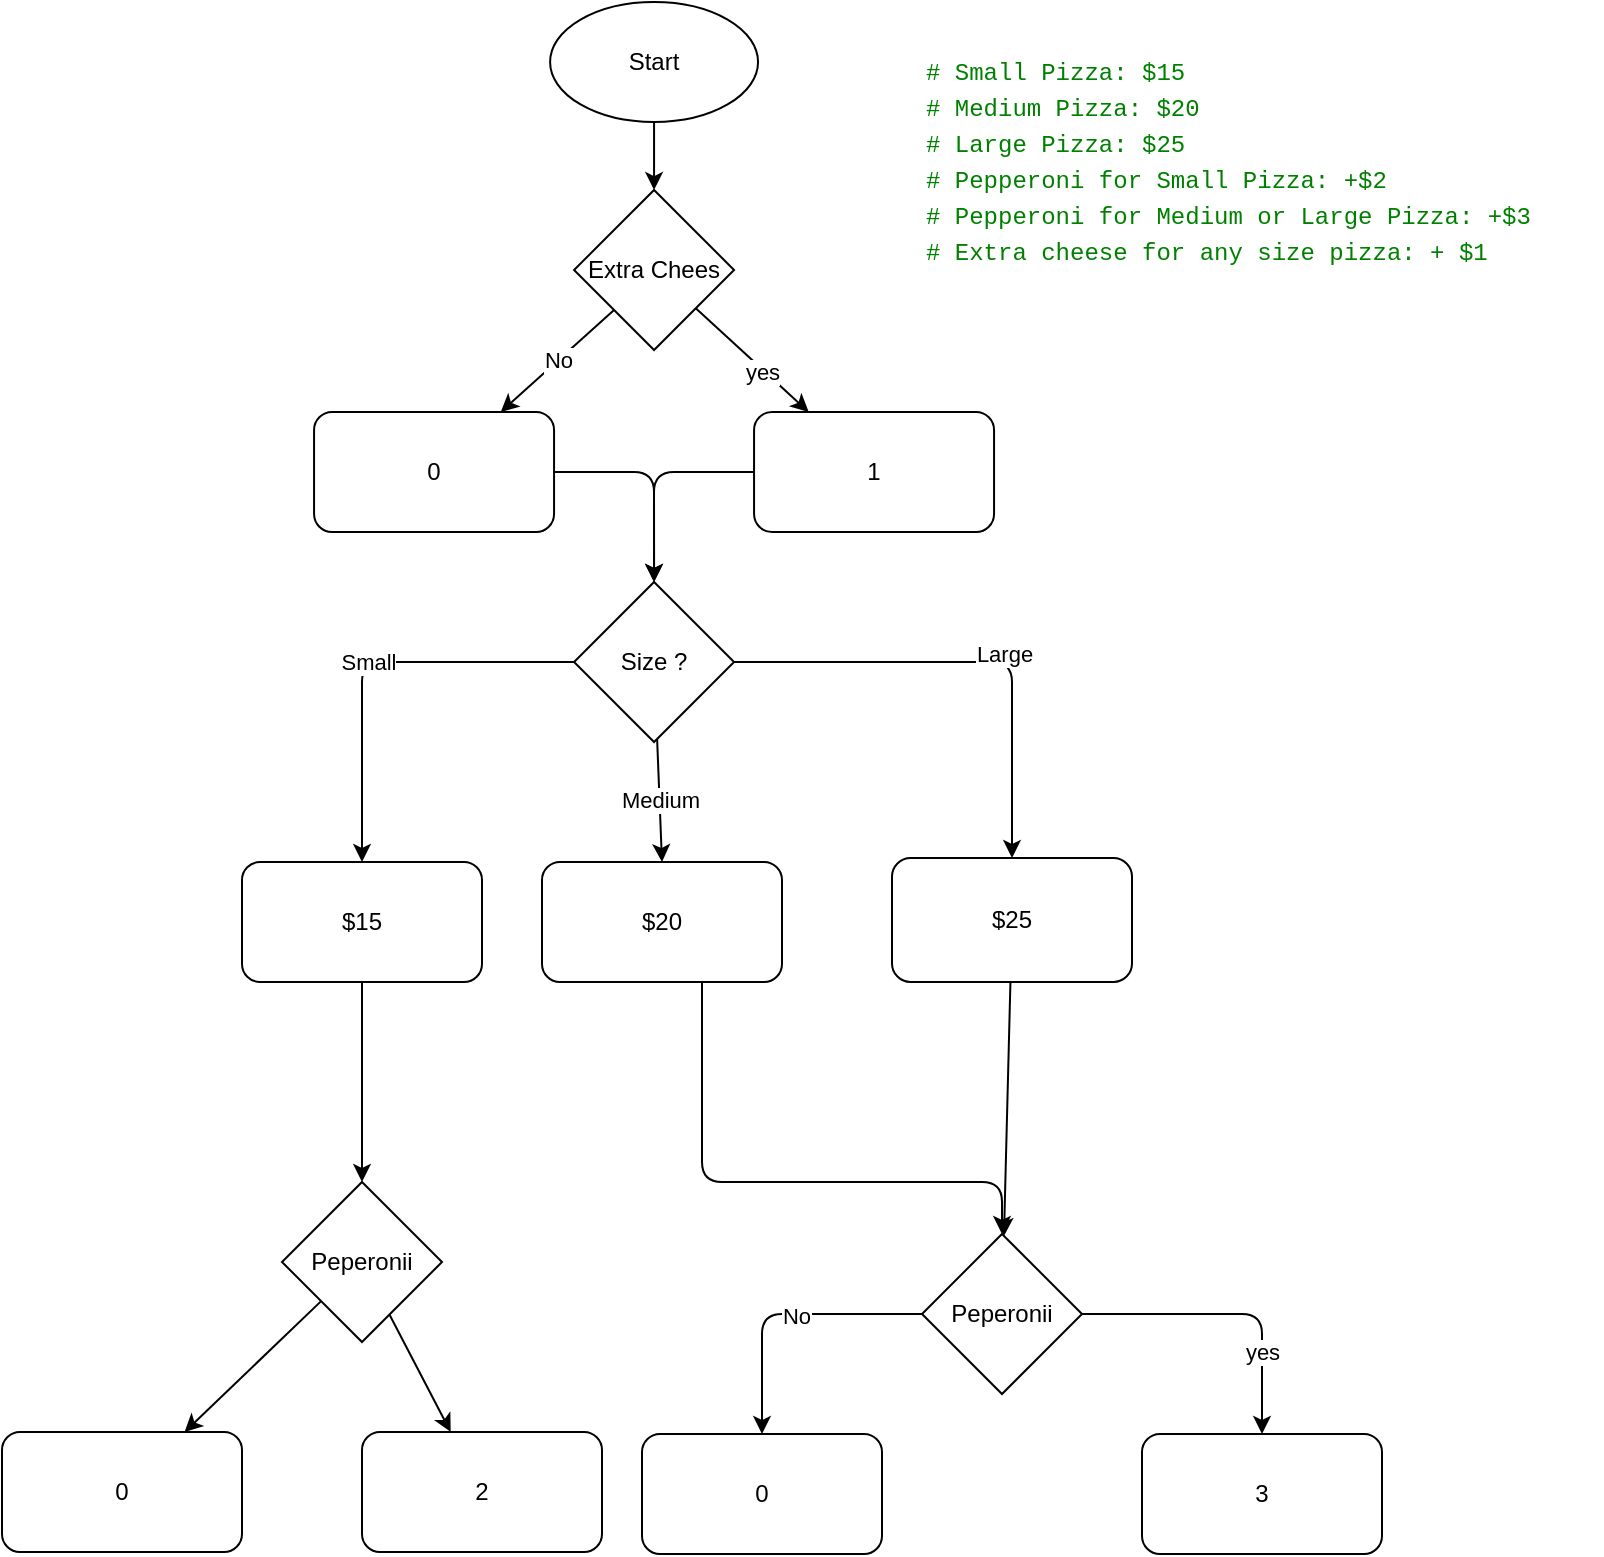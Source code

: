 <mxfile>
    <diagram id="WjnX0OBg6H-U3TOIR2DL" name="Strona-1">
        <mxGraphModel dx="2333" dy="2002" grid="1" gridSize="10" guides="1" tooltips="1" connect="1" arrows="1" fold="1" page="1" pageScale="1" pageWidth="827" pageHeight="1169" math="0" shadow="0">
            <root>
                <mxCell id="0"/>
                <mxCell id="1" parent="0"/>
                <mxCell id="28" style="edgeStyle=none;html=1;entryX=0.5;entryY=0;entryDx=0;entryDy=0;" edge="1" parent="1" source="3" target="16">
                    <mxGeometry relative="1" as="geometry">
                        <mxPoint x="525" y="560" as="targetPoint"/>
                        <Array as="points">
                            <mxPoint x="370" y="430"/>
                            <mxPoint x="370" y="560"/>
                            <mxPoint x="520" y="560"/>
                        </Array>
                    </mxGeometry>
                </mxCell>
                <mxCell id="3" value="$20" style="rounded=1;whiteSpace=wrap;html=1;" vertex="1" parent="1">
                    <mxGeometry x="290" y="400" width="120" height="60" as="geometry"/>
                </mxCell>
                <mxCell id="4" value="Size ?" style="rhombus;whiteSpace=wrap;html=1;" vertex="1" parent="1">
                    <mxGeometry x="306.03" y="260" width="80" height="80" as="geometry"/>
                </mxCell>
                <mxCell id="34" style="edgeStyle=none;html=1;" edge="1" parent="1" source="5" target="29">
                    <mxGeometry relative="1" as="geometry"/>
                </mxCell>
                <mxCell id="5" value="$15" style="rounded=1;whiteSpace=wrap;html=1;" vertex="1" parent="1">
                    <mxGeometry x="140" y="400" width="120" height="60" as="geometry"/>
                </mxCell>
                <mxCell id="22" style="edgeStyle=none;html=1;" edge="1" parent="1" source="6" target="16">
                    <mxGeometry relative="1" as="geometry"/>
                </mxCell>
                <mxCell id="6" value="$25" style="rounded=1;whiteSpace=wrap;html=1;" vertex="1" parent="1">
                    <mxGeometry x="465" y="398" width="120" height="62" as="geometry"/>
                </mxCell>
                <mxCell id="7" value="&lt;meta charset=&quot;utf-8&quot;&gt;&lt;div style=&quot;color: rgb(0, 0, 0); background-color: rgb(255, 255, 255); font-family: Menlo, Monaco, &amp;quot;Courier New&amp;quot;, monospace; font-weight: normal; font-size: 12px; line-height: 18px;&quot;&gt;&lt;div&gt;&lt;span style=&quot;color: #008000;&quot;&gt;# Small Pizza: $15&lt;/span&gt;&lt;/div&gt;&lt;div&gt;&lt;span style=&quot;color: #008000;&quot;&gt;# Medium Pizza: $20&lt;/span&gt;&lt;/div&gt;&lt;div&gt;&lt;span style=&quot;color: #008000;&quot;&gt;# Large Pizza: $25&lt;/span&gt;&lt;/div&gt;&lt;div&gt;&lt;span style=&quot;color: #008000;&quot;&gt;# Pepperoni for Small Pizza: +$2&lt;/span&gt;&lt;/div&gt;&lt;div&gt;&lt;span style=&quot;color: #008000;&quot;&gt;# Pepperoni for Medium or Large Pizza: +$3&lt;/span&gt;&lt;/div&gt;&lt;div&gt;&lt;span style=&quot;color: #008000;&quot;&gt;# Extra cheese for any size pizza: + $1&lt;/span&gt;&lt;/div&gt;&lt;/div&gt;" style="text;whiteSpace=wrap;html=1;" vertex="1" parent="1">
                    <mxGeometry x="480" y="-10" width="340" height="130" as="geometry"/>
                </mxCell>
                <mxCell id="8" value="Small" style="endArrow=classic;html=1;exitX=0;exitY=0.5;exitDx=0;exitDy=0;entryX=0.5;entryY=0;entryDx=0;entryDy=0;" edge="1" parent="1" source="4" target="5">
                    <mxGeometry width="50" height="50" relative="1" as="geometry">
                        <mxPoint x="220" y="200" as="sourcePoint"/>
                        <mxPoint x="270" y="150" as="targetPoint"/>
                        <Array as="points">
                            <mxPoint x="200" y="300"/>
                        </Array>
                    </mxGeometry>
                </mxCell>
                <mxCell id="9" value="Medium" style="endArrow=classic;html=1;entryX=0.5;entryY=0;entryDx=0;entryDy=0;" edge="1" parent="1" source="4" target="3">
                    <mxGeometry width="50" height="50" relative="1" as="geometry">
                        <mxPoint x="320" y="440" as="sourcePoint"/>
                        <mxPoint x="370" y="390" as="targetPoint"/>
                    </mxGeometry>
                </mxCell>
                <mxCell id="10" value="" style="endArrow=classic;html=1;exitX=1;exitY=0.5;exitDx=0;exitDy=0;" edge="1" parent="1" source="4" target="6">
                    <mxGeometry width="50" height="50" relative="1" as="geometry">
                        <mxPoint x="410" y="440" as="sourcePoint"/>
                        <mxPoint x="460" y="390" as="targetPoint"/>
                        <Array as="points">
                            <mxPoint x="525" y="300"/>
                        </Array>
                    </mxGeometry>
                </mxCell>
                <mxCell id="11" value="Large" style="edgeLabel;html=1;align=center;verticalAlign=middle;resizable=0;points=[];" vertex="1" connectable="0" parent="10">
                    <mxGeometry x="0.136" y="4" relative="1" as="geometry">
                        <mxPoint as="offset"/>
                    </mxGeometry>
                </mxCell>
                <mxCell id="24" style="edgeStyle=none;html=1;" edge="1" parent="1" source="16" target="19">
                    <mxGeometry relative="1" as="geometry">
                        <Array as="points">
                            <mxPoint x="650" y="626"/>
                        </Array>
                    </mxGeometry>
                </mxCell>
                <mxCell id="25" value="yes" style="edgeLabel;html=1;align=center;verticalAlign=middle;resizable=0;points=[];" vertex="1" connectable="0" parent="24">
                    <mxGeometry x="0.453" relative="1" as="geometry">
                        <mxPoint as="offset"/>
                    </mxGeometry>
                </mxCell>
                <mxCell id="26" style="edgeStyle=none;html=1;" edge="1" parent="1" source="16" target="23">
                    <mxGeometry relative="1" as="geometry">
                        <Array as="points">
                            <mxPoint x="400" y="626"/>
                        </Array>
                    </mxGeometry>
                </mxCell>
                <mxCell id="27" value="No" style="edgeLabel;html=1;align=center;verticalAlign=middle;resizable=0;points=[];" vertex="1" connectable="0" parent="26">
                    <mxGeometry x="-0.1" y="1" relative="1" as="geometry">
                        <mxPoint as="offset"/>
                    </mxGeometry>
                </mxCell>
                <mxCell id="16" value="Peperonii" style="rhombus;whiteSpace=wrap;html=1;" vertex="1" parent="1">
                    <mxGeometry x="480" y="586" width="80" height="80" as="geometry"/>
                </mxCell>
                <mxCell id="19" value="3" style="rounded=1;whiteSpace=wrap;html=1;" vertex="1" parent="1">
                    <mxGeometry x="590" y="686" width="120" height="60" as="geometry"/>
                </mxCell>
                <mxCell id="23" value="0" style="rounded=1;whiteSpace=wrap;html=1;" vertex="1" parent="1">
                    <mxGeometry x="340" y="686" width="120" height="60" as="geometry"/>
                </mxCell>
                <mxCell id="32" style="edgeStyle=none;html=1;" edge="1" parent="1" source="29" target="30">
                    <mxGeometry relative="1" as="geometry"/>
                </mxCell>
                <mxCell id="33" style="edgeStyle=none;html=1;" edge="1" parent="1" source="29" target="31">
                    <mxGeometry relative="1" as="geometry"/>
                </mxCell>
                <mxCell id="29" value="Peperonii" style="rhombus;whiteSpace=wrap;html=1;" vertex="1" parent="1">
                    <mxGeometry x="160" y="560" width="80" height="80" as="geometry"/>
                </mxCell>
                <mxCell id="30" value="0" style="rounded=1;whiteSpace=wrap;html=1;" vertex="1" parent="1">
                    <mxGeometry x="20" y="685" width="120" height="60" as="geometry"/>
                </mxCell>
                <mxCell id="31" value="2" style="rounded=1;whiteSpace=wrap;html=1;" vertex="1" parent="1">
                    <mxGeometry x="200" y="685" width="120" height="60" as="geometry"/>
                </mxCell>
                <mxCell id="41" style="edgeStyle=none;html=1;" edge="1" parent="1" source="35" target="40">
                    <mxGeometry relative="1" as="geometry"/>
                </mxCell>
                <mxCell id="43" value="yes" style="edgeLabel;html=1;align=center;verticalAlign=middle;resizable=0;points=[];" vertex="1" connectable="0" parent="41">
                    <mxGeometry x="0.183" y="-1" relative="1" as="geometry">
                        <mxPoint as="offset"/>
                    </mxGeometry>
                </mxCell>
                <mxCell id="42" value="No" style="edgeStyle=none;html=1;exitX=0;exitY=1;exitDx=0;exitDy=0;" edge="1" parent="1" source="35" target="39">
                    <mxGeometry relative="1" as="geometry"/>
                </mxCell>
                <mxCell id="35" value="Extra Chees" style="rhombus;whiteSpace=wrap;html=1;" vertex="1" parent="1">
                    <mxGeometry x="306.03" y="64" width="80" height="80" as="geometry"/>
                </mxCell>
                <mxCell id="45" style="edgeStyle=none;html=1;entryX=0.5;entryY=0;entryDx=0;entryDy=0;" edge="1" parent="1" source="39" target="4">
                    <mxGeometry relative="1" as="geometry">
                        <Array as="points">
                            <mxPoint x="346" y="205"/>
                        </Array>
                    </mxGeometry>
                </mxCell>
                <mxCell id="39" value="0" style="rounded=1;whiteSpace=wrap;html=1;" vertex="1" parent="1">
                    <mxGeometry x="176.03" y="175" width="120" height="60" as="geometry"/>
                </mxCell>
                <mxCell id="44" style="edgeStyle=none;html=1;entryX=0.5;entryY=0;entryDx=0;entryDy=0;" edge="1" parent="1" source="40" target="4">
                    <mxGeometry relative="1" as="geometry">
                        <Array as="points">
                            <mxPoint x="346" y="205"/>
                        </Array>
                    </mxGeometry>
                </mxCell>
                <mxCell id="40" value="1" style="rounded=1;whiteSpace=wrap;html=1;" vertex="1" parent="1">
                    <mxGeometry x="396.03" y="175" width="120" height="60" as="geometry"/>
                </mxCell>
                <mxCell id="47" style="edgeStyle=none;html=1;" edge="1" parent="1" source="46" target="35">
                    <mxGeometry relative="1" as="geometry"/>
                </mxCell>
                <mxCell id="46" value="Start" style="ellipse;whiteSpace=wrap;html=1;" vertex="1" parent="1">
                    <mxGeometry x="294.05" y="-30" width="103.97" height="60" as="geometry"/>
                </mxCell>
            </root>
        </mxGraphModel>
    </diagram>
</mxfile>